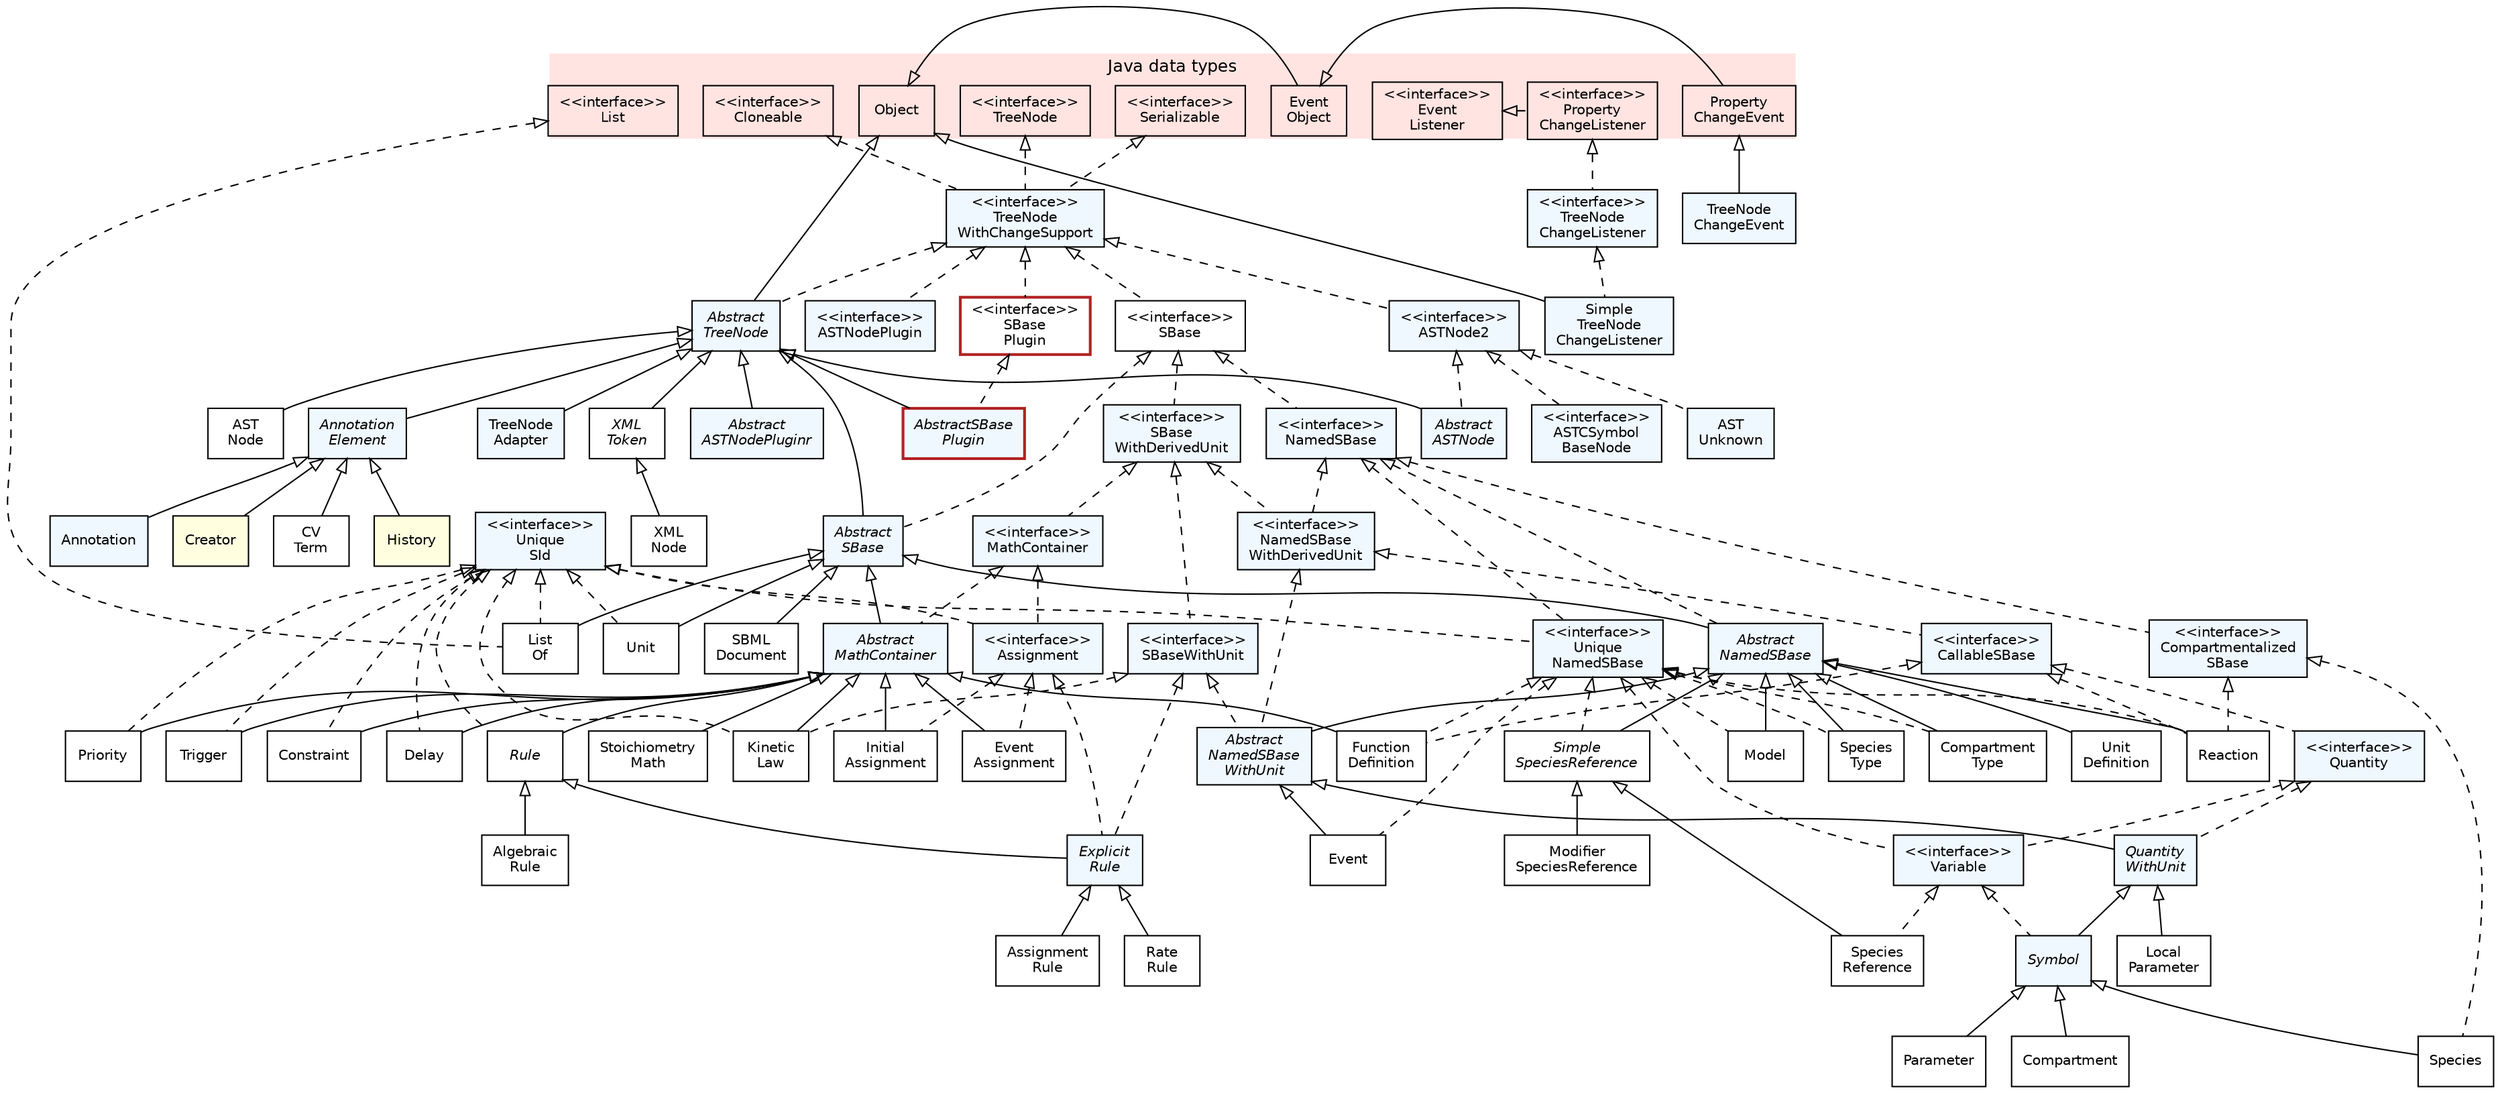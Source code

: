 #!/usr/local/bin/dot
#
# Usage in Linux:
# dot -Tpdf FullTypeHierarchy.dot -oFullTypeHierarchy.pdf && acroread FullTypeHierarchy.pdf &
# dot -Tpng FullTypeHierarchy.dot -oFullTypeHierarchy.png
#
# Usage for Mac OS (starting Acrobat):
# dot -Tpdf FullTypeHierarchy.dot -oFullTypeHierarchy.pdf && open -a 'Adobe Reader' FullTypeHierarchy.pdf &
#

/*
 * Overview of the core type hierarchy
 */

strict digraph G {

	nodesep=0.25;
	ranksep=0.5;
	margin=0.01;

	edge [
	  fontname="Helvetica",
	  fontsize=10,
	  labelfontname="Helvetica",
	  labelfontsize=10
	];
	node [
	  fontname="Helvetica",
	  fontsize=10,
	  shape=box
	];


  /*******************
   * Java base types *
   *******************/

  subgraph clusterJava {
    fontname="Helvetica";
    fontsize=12;
    style="filled";
    fillcolor="#FFE4E1"
    color="#ffffff"
    label="Java data types";
    labelloc=t;
    labeljust=c;

    // Interfaces
    Cloneable                              [label="<<interface>>\nCloneable"];
    EventListener                          [label="<<interface>>\nEvent\nListener"];
    List                                   [label="<<interface>>\nList"];
    PropertyChangeListener                 [label="<<interface>>\nProperty\nChangeListener"];
    Serializable                           [label="<<interface>>\nSerializable"];
    TreeNode                               [label="<<interface>>\nTreeNode"];

    // Objects
    Object                                 [label="Object"];
    EventObject                            [label="Event\nObject"];
    PropertyChangeEvent                    [label="Property\nChangeEvent"];
    
    {rank="same"; Object; EventObject; PropertyChangeEvent; EventListener; PropertyChangeListener}
  }

  /*
   * Interfaces
   */

  Assignment                               [label="<<interface>>\nAssignment", style="filled", fillcolor="#F0F8FF"];
  ASTCSymbolBaseNode                       [label="<<interface>>\nASTCSymbol\nBaseNode", style="filled", fillcolor="#F0F8FF"];ASTNode2                                 [label="<<interface>>\nASTNode2", style="filled", fillcolor="#F0F8FF"];
  ASTNodePlugin                            [label="<<interface>>\nASTNodePlugin", style="filled", fillcolor="#F0F8FF"];
  CallableSBase                            [label="<<interface>>\nCallableSBase", style="filled", fillcolor="#F0F8FF"];
  CompartmentalizedSBase                   [label="<<interface>>\nCompartmentalized\nSBase", style="filled", fillcolor="#F0F8FF"];
  MathContainer                            [label="<<interface>>\nMathContainer", style="filled", fillcolor="#F0F8FF"];
  NamedSBase                               [label="<<interface>>\nNamedSBase", style="filled", fillcolor="#F0F8FF"];
  NamedSBaseWithDerivedUnit                [label="<<interface>>\nNamedSBase\nWithDerivedUnit", style="filled", fillcolor="#F0F8FF"];
  Quantity                                 [label="<<interface>>\nQuantity", style="filled", fillcolor="#F0F8FF"];
  SBaseWithDerivedUnit                     [label="<<interface>>\nSBase\nWithDerivedUnit", style="filled", fillcolor="#F0F8FF"];
  SBaseWithUnit                            [label="<<interface>>\nSBaseWithUnit", style="filled", fillcolor="#F0F8FF"];
  SBase                                    [label="<<interface>>\nSBase"];
  SBasePlugin                              [label="<<interface>>\nSBase\nPlugin", color="firebrick", style="setlinewidth(2)"];
  TreeNodeChangeListener                   [label="<<interface>>\nTreeNode\nChangeListener", style="filled", fillcolor="#F0F8FF"];
  TreeNodeWithChangeSupport                [label="<<interface>>\nTreeNode\nWithChangeSupport", style="filled", fillcolor="#F0F8FF"];
  UniqueNamedSBase                         [label="<<interface>>\nUnique\nNamedSBase", style="filled", fillcolor="#F0F8FF"];
  UniqueSId                                [label="<<interface>>\nUnique\nSId", style="filled", fillcolor="#F0F8FF"];
  Variable                                 [label="<<interface>>\nVariable", style="filled", fillcolor="#F0F8FF"];

  /*
   * Abstract data types
   */

  AbstractASTNode                          [label=<<font face="Helvetica-Oblique">Abstract<br/>ASTNode</font>>, style="filled", fillcolor="#F0F8FF"];
  AbstractASTNodePlugin                    [label=<<font face="Helvetica-Oblique">Abstract<br/>ASTNodePluginr</font>>, style="filled", fillcolor="#F0F8FF"];
  AbstractMathContainer                    [label=<<font face="Helvetica-Oblique">Abstract<br/>MathContainer</font>>, style="filled", fillcolor="#F0F8FF"];
  AbstractNamedSBase                       [label=<<font face="Helvetica-Oblique">Abstract<br/>NamedSBase</font>>, style="filled", fillcolor="#F0F8FF"];
  AbstractNamedSBaseWithUnit               [label=<<font face="Helvetica-Oblique">Abstract<br/>NamedSBase<br/>WithUnit</font>>, style="filled", fillcolor="#F0F8FF"];
  AbstractSBase                            [label=<<font face="Helvetica-Oblique">Abstract<br/>SBase</font>>, style="filled", fillcolor="#F0F8FF"];
  AbstractSBasePlugin                      [label=<<font face="Helvetica-Oblique">AbstractSBase<br/>Plugin</font>>, style="filled,setlinewidth(2)", fillcolor="#F0F8FF", color="firebrick"];
  AbstractTreeNode                         [label=<<font face="Helvetica-Oblique">Abstract<br/>TreeNode</font>>, style="filled", fillcolor="#F0F8FF"];
  AnnotationElement                        [label=<<font face="Helvetica-Oblique">Annotation<br/>Element</font>>, style="filled", fillcolor="#F0F8FF"];
  ExplicitRule                             [label=<<font face="Helvetica-Oblique">Explicit<br/>Rule</font>>, style="filled", fillcolor="#F0F8FF"];
  Rule                                     [label=<<font face="Helvetica-Oblique">Rule</font>>];
  SimpleSpeciesReference                   [label=<<font face="Helvetica-Oblique">Simple<br/>SpeciesReference</font>>];
  QuantityWithUnit                         [label=<<font face="Helvetica-Oblique">Quantity<br/>WithUnit</font>>, style="filled", fillcolor="#F0F8FF"];
  Symbol                                   [label=<<font face="Helvetica-Oblique">Symbol</font>>, style="filled", fillcolor="#F0F8FF"];
  XMLToken                                 [label=<<font face="Helvetica-Oblique">XML<br/>Token</font>>];

  /*
   * Objects
   */

  AlgebraicRule                            [label="Algebraic\nRule"];
  Annotation                               [label="Annotation", style="filled", fillcolor="#F0F8FF"];
  AssignmentRule                           [label="Assignment\nRule"];
  ASTNode                                  [label="AST\nNode"];
  ASTUnknown                               [label="AST\nUnknown", style="filled", fillcolor="#F0F8FF"];
  Compartment                              [label="Compartment"];
  CompartmentType                          [label="Compartment\nType"];
  Constraint                               [label="Constraint"]
  Creator                                  [label="Creator", style="filled", fillcolor="#FFFFE0"];
  CVTerm                                   [label="CV\nTerm"];
  Delay                                    [label="Delay"];
  Event                                    [label="Event"];
  EventAssignment                          [label="Event\nAssignment"];
  FunctionDefinition                       [label="Function\nDefinition"];
  History                                  [label="History", style="filled", fillcolor="#FFFFE0"];
  InitialAssignment                        [label="Initial\nAssignment"];
  KineticLaw                               [label="Kinetic\nLaw"];
  ListOf                                   [label="List\nOf"];
  LocalParameter                           [label="Local\nParameter"];
  Model                                    [label="Model"];
  ModifierSpeciesReference                 [label="Modifier\nSpeciesReference"];
  Parameter                                [label="Parameter"];
  Priority                                 [label="Priority"];
  RateRule                                 [label="Rate\nRule"];
  Reaction                                 [label="Reaction"];
  SBMLDocument                             [label="SBML\nDocument"];
  SimpleTreeNodeChangeListener             [label="Simple\nTreeNode\nChangeListener", style="filled", fillcolor="#F0F8FF"];
  Species                                  [label="Species"];
  SpeciesReference                         [label="Species\nReference"];
  SpeciesType                              [label="Species\nType"];
  StoichiometryMath                        [label="Stoichiometry\nMath"];
  TreeNodeAdapter                          [label="TreeNode\nAdapter", style="filled", fillcolor="#F0F8FF"];
  TreeNodeChangeEvent                      [label="TreeNode\nChangeEvent", style="filled", fillcolor="#F0F8FF"];
  Trigger                                  [label="Trigger"];
  Unit                                     [label="Unit"];
  UnitDefinition                           [label="Unit\nDefinition"];
  XMLNode                                  [label="XML\nNode"];
  
  /*********************
   * Inheritance graph *
   *********************/
   
  AbstractNamedSBase         -> AbstractNamedSBaseWithUnit   [dir=back,arrowtail=empty];
  AbstractNamedSBase         -> CompartmentType              [dir=back,arrowtail=empty];
  AbstractNamedSBase         -> Model                        [dir=back,arrowtail=empty];
  AbstractNamedSBase         -> Reaction                     [dir=back,arrowtail=empty];
  AbstractNamedSBase         -> SimpleSpeciesReference       [dir=back,arrowtail=empty];
  AbstractNamedSBase         -> SpeciesType                  [dir=back,arrowtail=empty];
  AbstractNamedSBase         -> UnitDefinition               [dir=back,arrowtail=empty];
  AbstractNamedSBaseWithUnit -> Event                        [dir=back,arrowtail=empty];
  AbstractNamedSBaseWithUnit -> QuantityWithUnit             [dir=back,arrowtail=empty];
  AbstractSBase              -> AbstractMathContainer        [dir=back,arrowtail=empty];
  AbstractSBase              -> AbstractNamedSBase           [dir=back,arrowtail=empty];
  AbstractMathContainer      -> FunctionDefinition           [dir=back,arrowtail=empty];
  AbstractMathContainer      -> KineticLaw                   [dir=back,arrowtail=empty];
  AbstractSBase              -> ListOf                       [dir=back,arrowtail=empty];
  AbstractSBase              -> SBMLDocument                 [dir=back,arrowtail=empty];
  AbstractSBase              -> Unit                         [dir=back,arrowtail=empty];
  AbstractMathContainer      -> Constraint                   [dir=back,arrowtail=empty];
  AbstractMathContainer      -> Delay                        [dir=back,arrowtail=empty];
  AbstractMathContainer      -> EventAssignment              [dir=back,arrowtail=empty];
  AbstractMathContainer      -> InitialAssignment            [dir=back,arrowtail=empty];
  AbstractMathContainer      -> KineticLaw                   [dir=back,arrowtail=empty];
  AbstractMathContainer      -> Priority                     [dir=back,arrowtail=empty];
  AbstractMathContainer      -> Rule                         [dir=back,arrowtail=empty];
  AbstractMathContainer      -> StoichiometryMath            [dir=back,arrowtail=empty];
  AbstractMathContainer      -> Trigger                      [dir=back,arrowtail=empty];
  AbstractTreeNode           -> AbstractASTNode              [dir=back,arrowtail=empty];
  AbstractTreeNode           -> AbstractASTNodePlugin        [dir=back,arrowtail=empty];
  AbstractTreeNode           -> AbstractSBase                [dir=back,arrowtail=empty];
  AbstractTreeNode           -> AbstractSBasePlugin          [dir=back,arrowtail=empty];
  AbstractTreeNode           -> AnnotationElement            [dir=back,arrowtail=empty];
  AbstractTreeNode           -> ASTNode                      [dir=back,arrowtail=empty];
  AbstractTreeNode           -> TreeNodeAdapter              [dir=back,arrowtail=empty];
  AbstractTreeNode           -> XMLToken                     [dir=back,arrowtail=empty];
  AnnotationElement          -> Annotation                   [dir=back,arrowtail=empty];
  AnnotationElement          -> Creator                      [dir=back,arrowtail=empty];
  AnnotationElement          -> CVTerm                       [dir=back,arrowtail=empty];
  AnnotationElement          -> History                      [dir=back,arrowtail=empty];
  Assignment                 -> EventAssignment              [dir=back,arrowtail=empty,style=dashed];
  Assignment                 -> ExplicitRule                 [dir=back,arrowtail=empty,style=dashed];
  Assignment                 -> InitialAssignment            [dir=back,arrowtail=empty,style=dashed];
  ASTNode2                   -> AbstractASTNode              [dir=back,arrowtail=empty,style=dashed];
  ASTNode2                   -> ASTUnknown                   [dir=back,arrowtail=empty,style=dashed];
  ASTNode2                   -> ASTCSymbolBaseNode           [dir=back,arrowtail=empty,style=dashed];
  CallableSBase              -> Quantity                     [dir=back,arrowtail=empty,style=dashed];
  CallableSBase              -> FunctionDefinition           [dir=back,arrowtail=empty,style=dashed];
  CallableSBase              -> Reaction                     [dir=back,arrowtail=empty,style=dashed];
  Cloneable                  -> TreeNodeWithChangeSupport    [dir=back,arrowtail=empty,style=dashed];
  CompartmentalizedSBase     -> Species                      [dir=back,arrowtail=empty,style=dashed];
  CompartmentalizedSBase     -> Reaction                     [dir=back,arrowtail=empty,style=dashed];
  EventObject                -> PropertyChangeEvent          [dir=back,arrowtail=empty];
  EventListener              -> PropertyChangeEvent          [style=invis]; // Helper for better layout
  EventListener              -> PropertyChangeListener       [dir=back,arrowtail=empty,style=dashed];
  ExplicitRule               -> AssignmentRule               [dir=back,arrowtail=empty];
  ExplicitRule               -> RateRule                     [dir=back,arrowtail=empty];
  List                       -> ListOf                       [dir=back,arrowtail=empty,style=dashed];
  MathContainer              -> AbstractMathContainer        [dir=back,arrowtail=empty,style=dashed];
  MathContainer              -> Assignment                   [dir=back,arrowtail=empty,style=dashed];
  NamedSBase                 -> AbstractNamedSBase           [dir=back,arrowtail=empty,style=dashed];
  NamedSBase                 -> CompartmentalizedSBase       [dir=back,arrowtail=empty,style=dashed];
  NamedSBase                 -> NamedSBaseWithDerivedUnit    [dir=back,arrowtail=empty,style=dashed];
  NamedSBase                 -> UniqueNamedSBase             [dir=back,arrowtail=empty,style=dashed];
  NamedSBaseWithDerivedUnit  -> AbstractNamedSBaseWithUnit   [dir=back,arrowtail=empty,style=dashed];
  NamedSBaseWithDerivedUnit  -> CallableSBase                [dir=back,arrowtail=empty,style=dashed];
  Object                     -> AbstractTreeNode             [dir=back,arrowtail=empty];
  Object                     -> EventObject                  [dir=back,arrowtail=empty];
  Object                     -> SimpleTreeNodeChangeListener [dir=back,arrowtail=empty];
  PropertyChangeEvent        -> TreeNodeChangeEvent          [dir=back,arrowtail=empty];
  PropertyChangeListener     -> TreeNodeChangeListener       [dir=back,arrowtail=empty,style=dashed];
  Quantity                   -> QuantityWithUnit             [dir=back,arrowtail=empty,style=dashed];
  Quantity                   -> Variable                     [dir=back,arrowtail=empty,style=dashed];
  QuantityWithUnit           -> LocalParameter               [dir=back,arrowtail=empty];
  QuantityWithUnit           -> Symbol                       [dir=back,arrowtail=empty];
  Rule                       -> AlgebraicRule                [dir=back,arrowtail=empty];
  Rule                       -> ExplicitRule                 [dir=back,arrowtail=empty];
  SBase                      -> AbstractSBase                [dir=back,arrowtail=empty,style=dashed];
  SBase                      -> NamedSBase                   [dir=back,arrowtail=empty,style=dashed];
  SBase                      -> SBaseWithDerivedUnit         [dir=back,arrowtail=empty,style=dashed];
  SBasePlugin                -> AbstractSBasePlugin          [dir=back,arrowtail=empty,style=dashed];
  SBaseWithDerivedUnit       -> MathContainer                [dir=back,arrowtail=empty,style=dashed];
  SBaseWithDerivedUnit       -> NamedSBaseWithDerivedUnit    [dir=back,arrowtail=empty,style=dashed];
  SBaseWithDerivedUnit       -> SBaseWithUnit                [dir=back,arrowtail=empty,style=dashed];
  SBaseWithUnit              -> AbstractNamedSBaseWithUnit   [dir=back,arrowtail=empty,style=dashed];
  SBaseWithUnit              -> ExplicitRule                 [dir=back,arrowtail=empty,style=dashed];
  SBaseWithUnit              -> KineticLaw                   [dir=back,arrowtail=empty,style=dashed];
  SimpleSpeciesReference     -> ModifierSpeciesReference     [dir=back,arrowtail=empty];
  SimpleSpeciesReference     -> SpeciesReference             [dir=back,arrowtail=empty];
  Serializable               -> TreeNodeWithChangeSupport    [dir=back,arrowtail=empty,style=dashed];
  Symbol                     -> Compartment                  [dir=back,arrowtail=empty];
  Symbol                     -> Parameter                    [dir=back,arrowtail=empty];
  Symbol                     -> Species                      [dir=back,arrowtail=empty];
  TreeNode                   -> TreeNodeWithChangeSupport    [dir=back,arrowtail=empty,style=dashed];
  TreeNodeChangeListener     -> SimpleTreeNodeChangeListener [dir=back,arrowtail=empty,style=dashed];
  TreeNodeWithChangeSupport  -> AbstractTreeNode             [dir=back,arrowtail=empty,style=dashed];
  TreeNodeWithChangeSupport  -> ASTNode2                     [dir=back,arrowtail=empty,style=dashed];
  TreeNodeWithChangeSupport  -> ASTNodePlugin                [dir=back,arrowtail=empty,style=dashed];
  TreeNodeWithChangeSupport  -> SBase                        [dir=back,arrowtail=empty,style=dashed];
  TreeNodeWithChangeSupport  -> SBasePlugin                  [dir=back,arrowtail=empty,style=dashed];
  UniqueNamedSBase           -> CompartmentType              [dir=back,arrowtail=empty,style=dashed];
  UniqueNamedSBase           -> Event                        [dir=back,arrowtail=empty,style=dashed];
  UniqueNamedSBase           -> FunctionDefinition           [dir=back,arrowtail=empty,style=dashed];
  UniqueNamedSBase           -> Model                        [dir=back,arrowtail=empty,style=dashed];
  UniqueNamedSBase           -> Reaction                     [dir=back,arrowtail=empty,style=dashed];
  UniqueNamedSBase           -> SimpleSpeciesReference       [dir=back,arrowtail=empty,style=dashed];
  UniqueNamedSBase           -> SpeciesType                  [dir=back,arrowtail=empty,style=dashed];
  UniqueNamedSBase           -> Variable                     [dir=back,arrowtail=empty,style=dashed];
  UniqueSId                  -> Assignment                   [dir=back,arrowtail=empty,style=dashed];
  UniqueSId                  -> Constraint                   [dir=back,arrowtail=empty,style=dashed];
  UniqueSId                  -> Delay                        [dir=back,arrowtail=empty,style=dashed];
  UniqueSId                  -> KineticLaw                   [dir=back,arrowtail=empty,style=dashed];
  UniqueSId                  -> ListOf                       [dir=back,arrowtail=empty,style=dashed];
  UniqueSId                  -> Priority                     [dir=back,arrowtail=empty,style=dashed];
  UniqueSId                  -> Rule                         [dir=back,arrowtail=empty,style=dashed];
  UniqueSId                  -> Trigger                      [dir=back,arrowtail=empty,style=dashed];
  UniqueSId                  -> Unit                         [dir=back,arrowtail=empty,style=dashed];
  UniqueSId                  -> UniqueNamedSBase             [dir=back,arrowtail=empty,style=dashed];
  Variable                   -> SpeciesReference             [dir=back,arrowtail=empty,style=dashed];
  Variable                   -> Symbol                       [dir=back,arrowtail=empty,style=dashed];
  XMLToken                   -> XMLNode                      [dir=back,arrowtail=empty];

}
